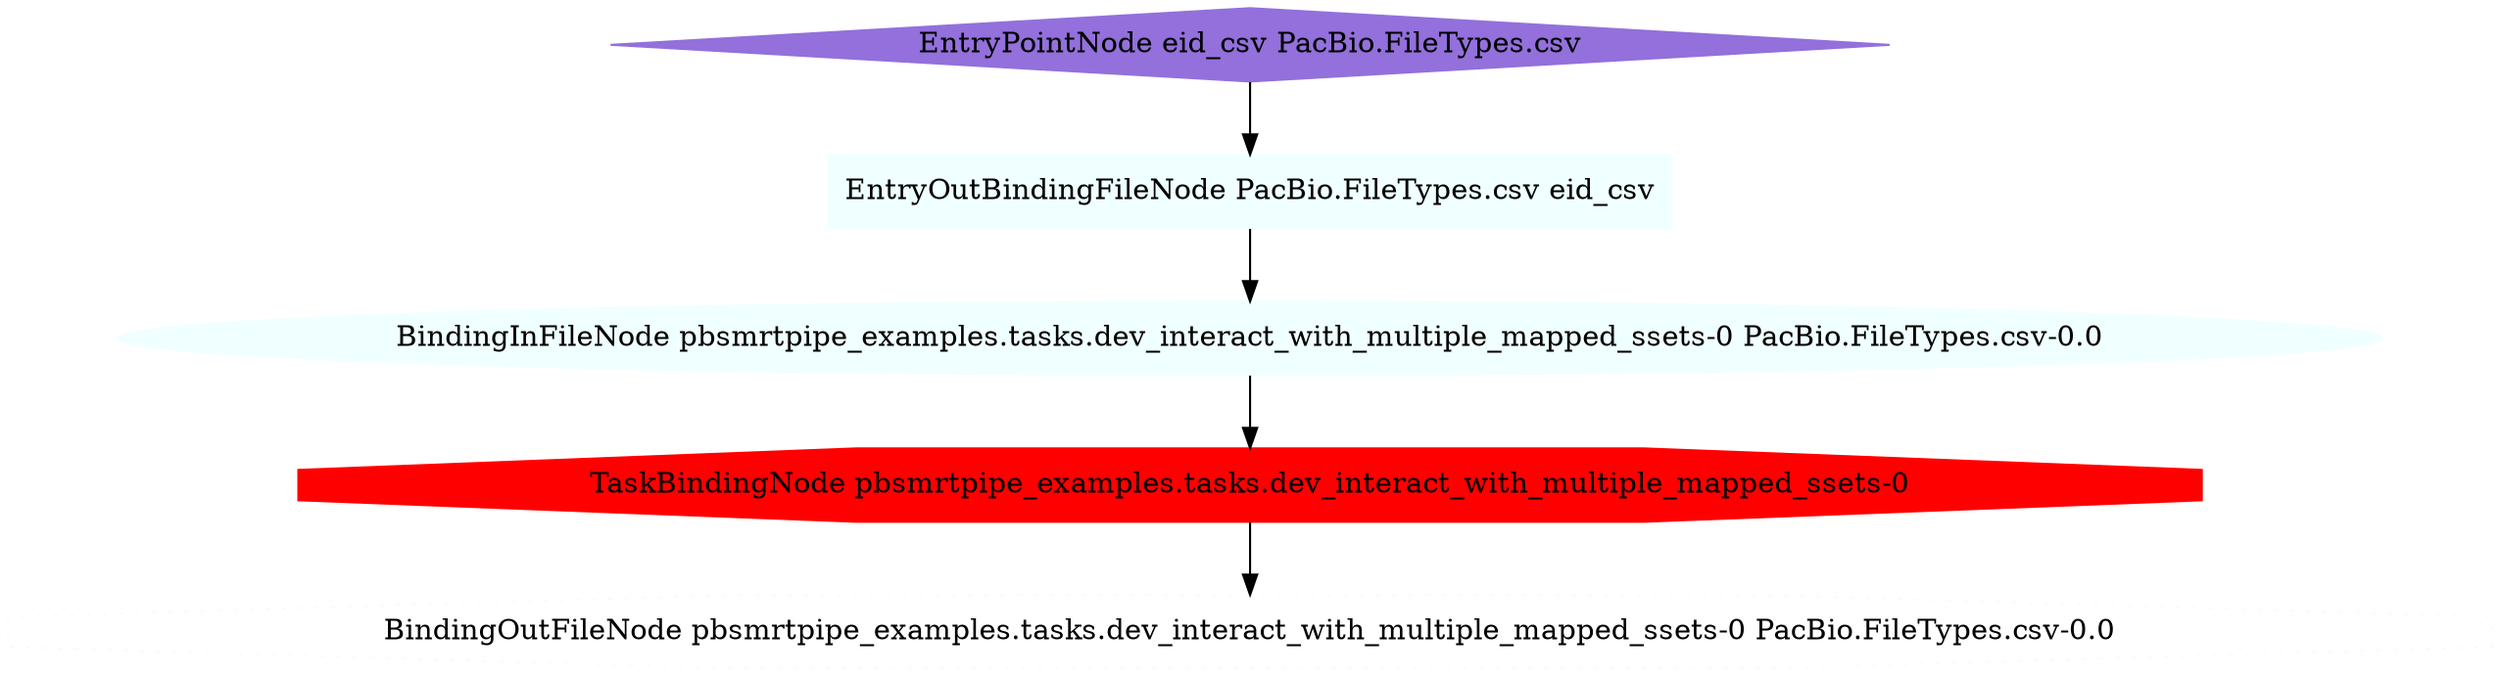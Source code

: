 strict digraph G {
"BindingOutFileNode pbsmrtpipe_examples.tasks.dev_interact_with_multiple_mapped_ssets-0 PacBio.FileTypes.csv-0.0" [ color=azure style=dotted fillcolor=azure shape=octagon ] ;
"EntryPointNode eid_csv PacBio.FileTypes.csv" [ color=mediumpurple style=filled fillcolor=mediumpurple shape=diamond ] ;
"BindingInFileNode pbsmrtpipe_examples.tasks.dev_interact_with_multiple_mapped_ssets-0 PacBio.FileTypes.csv-0.0" [ color=azure style=filled fillcolor=azure shape=ellipse ] ;
"TaskBindingNode pbsmrtpipe_examples.tasks.dev_interact_with_multiple_mapped_ssets-0" [ color=red style=filled fillcolor=red shape=octagon ] ;
"EntryOutBindingFileNode PacBio.FileTypes.csv eid_csv" [ color=azure style=filled fillcolor=azure shape=rectangle ] ;
"EntryPointNode eid_csv PacBio.FileTypes.csv" -> "EntryOutBindingFileNode PacBio.FileTypes.csv eid_csv" ;
"BindingInFileNode pbsmrtpipe_examples.tasks.dev_interact_with_multiple_mapped_ssets-0 PacBio.FileTypes.csv-0.0" -> "TaskBindingNode pbsmrtpipe_examples.tasks.dev_interact_with_multiple_mapped_ssets-0" ;
"TaskBindingNode pbsmrtpipe_examples.tasks.dev_interact_with_multiple_mapped_ssets-0" -> "BindingOutFileNode pbsmrtpipe_examples.tasks.dev_interact_with_multiple_mapped_ssets-0 PacBio.FileTypes.csv-0.0" ;
"EntryOutBindingFileNode PacBio.FileTypes.csv eid_csv" -> "BindingInFileNode pbsmrtpipe_examples.tasks.dev_interact_with_multiple_mapped_ssets-0 PacBio.FileTypes.csv-0.0" ;
}